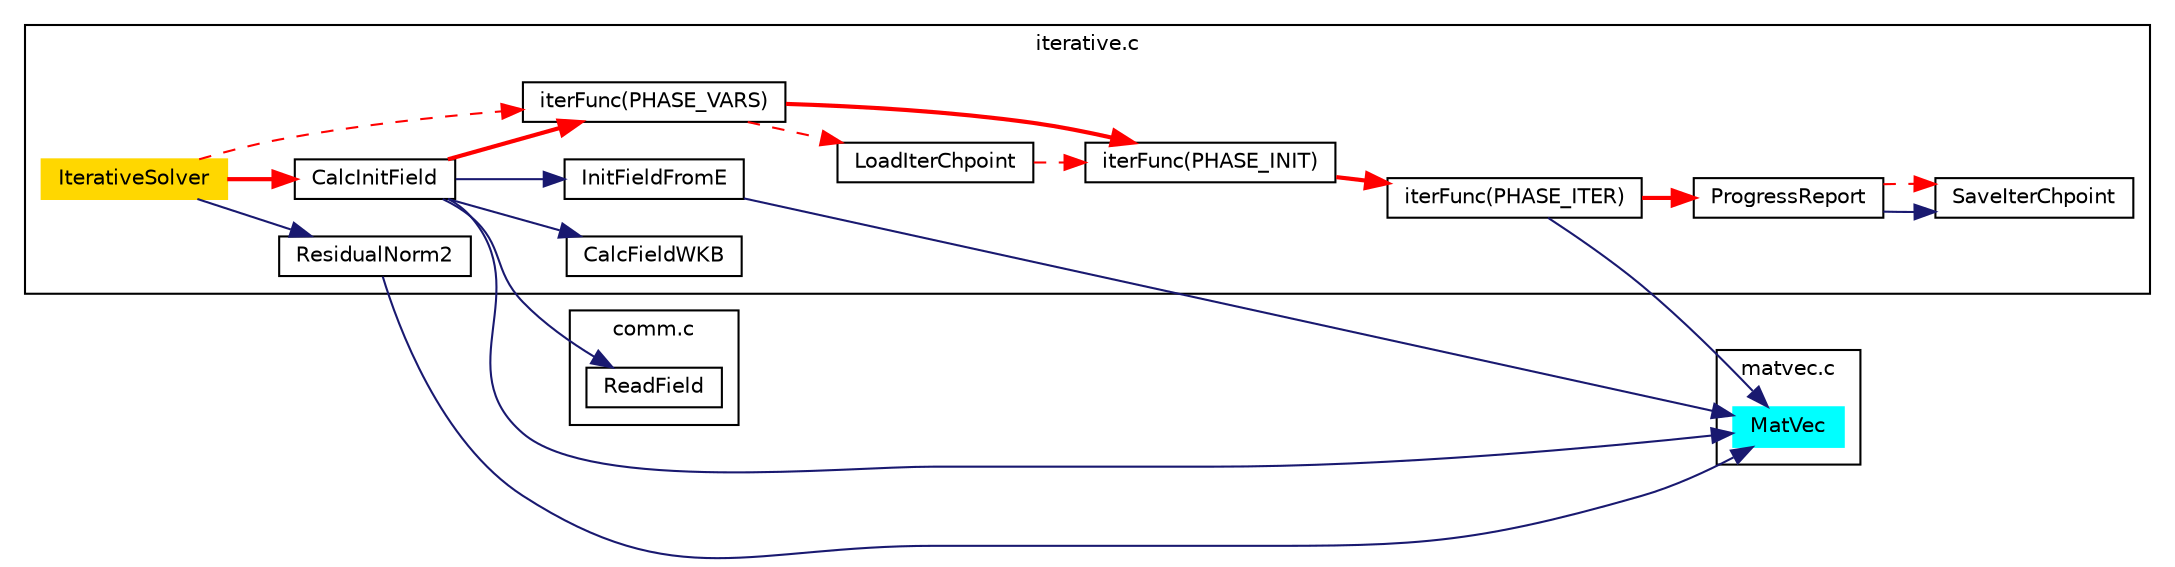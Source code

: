 digraph iter
{
	rankdir=LR
	edge [color=midnightblue]
	node [fontname=Helvetica,fontsize=10,shape=box,height=0.2,width=0.4]
	fontname=Helvetica
	fontsize=10
	ranksep=.35
	
	subgraph cluster_iter {
		IterativeSolver [style=filled,color=gold]
		CalcInitField -> InitFieldFromE
		CalcInitField -> CalcFieldWKB
		LoadIterChpoint
		"iterFunc(PHASE_VARS)"
		"iterFunc(PHASE_INIT)"
		"iterFunc(PHASE_ITER)"
		ProgressReport -> SaveIterChpoint
		IterativeSolver -> ResidualNorm2
		label = "iterative.c";
	}
	subgraph cluster_comm {
		ReadField
		label = "comm.c";
	}
	subgraph cluster_matvec {
		MatVec [style=filled,color=cyan]
		label = "matvec.c";
	}
	
	IterativeSolver -> CalcInitField -> "iterFunc(PHASE_VARS)" -> "iterFunc(PHASE_INIT)" -> "iterFunc(PHASE_ITER)" -> ProgressReport [color=red,style=bold]
	IterativeSolver -> "iterFunc(PHASE_VARS)" -> LoadIterChpoint -> "iterFunc(PHASE_INIT)" [color=red,style=dashed]
	ProgressReport -> SaveIterChpoint [color=red,style=dashed]
	
	CalcInitField -> ReadField
	CalcInitField -> MatVec
	InitFieldFromE -> MatVec
	ResidualNorm2 -> MatVec
	"iterFunc(PHASE_ITER)" -> MatVec
}
